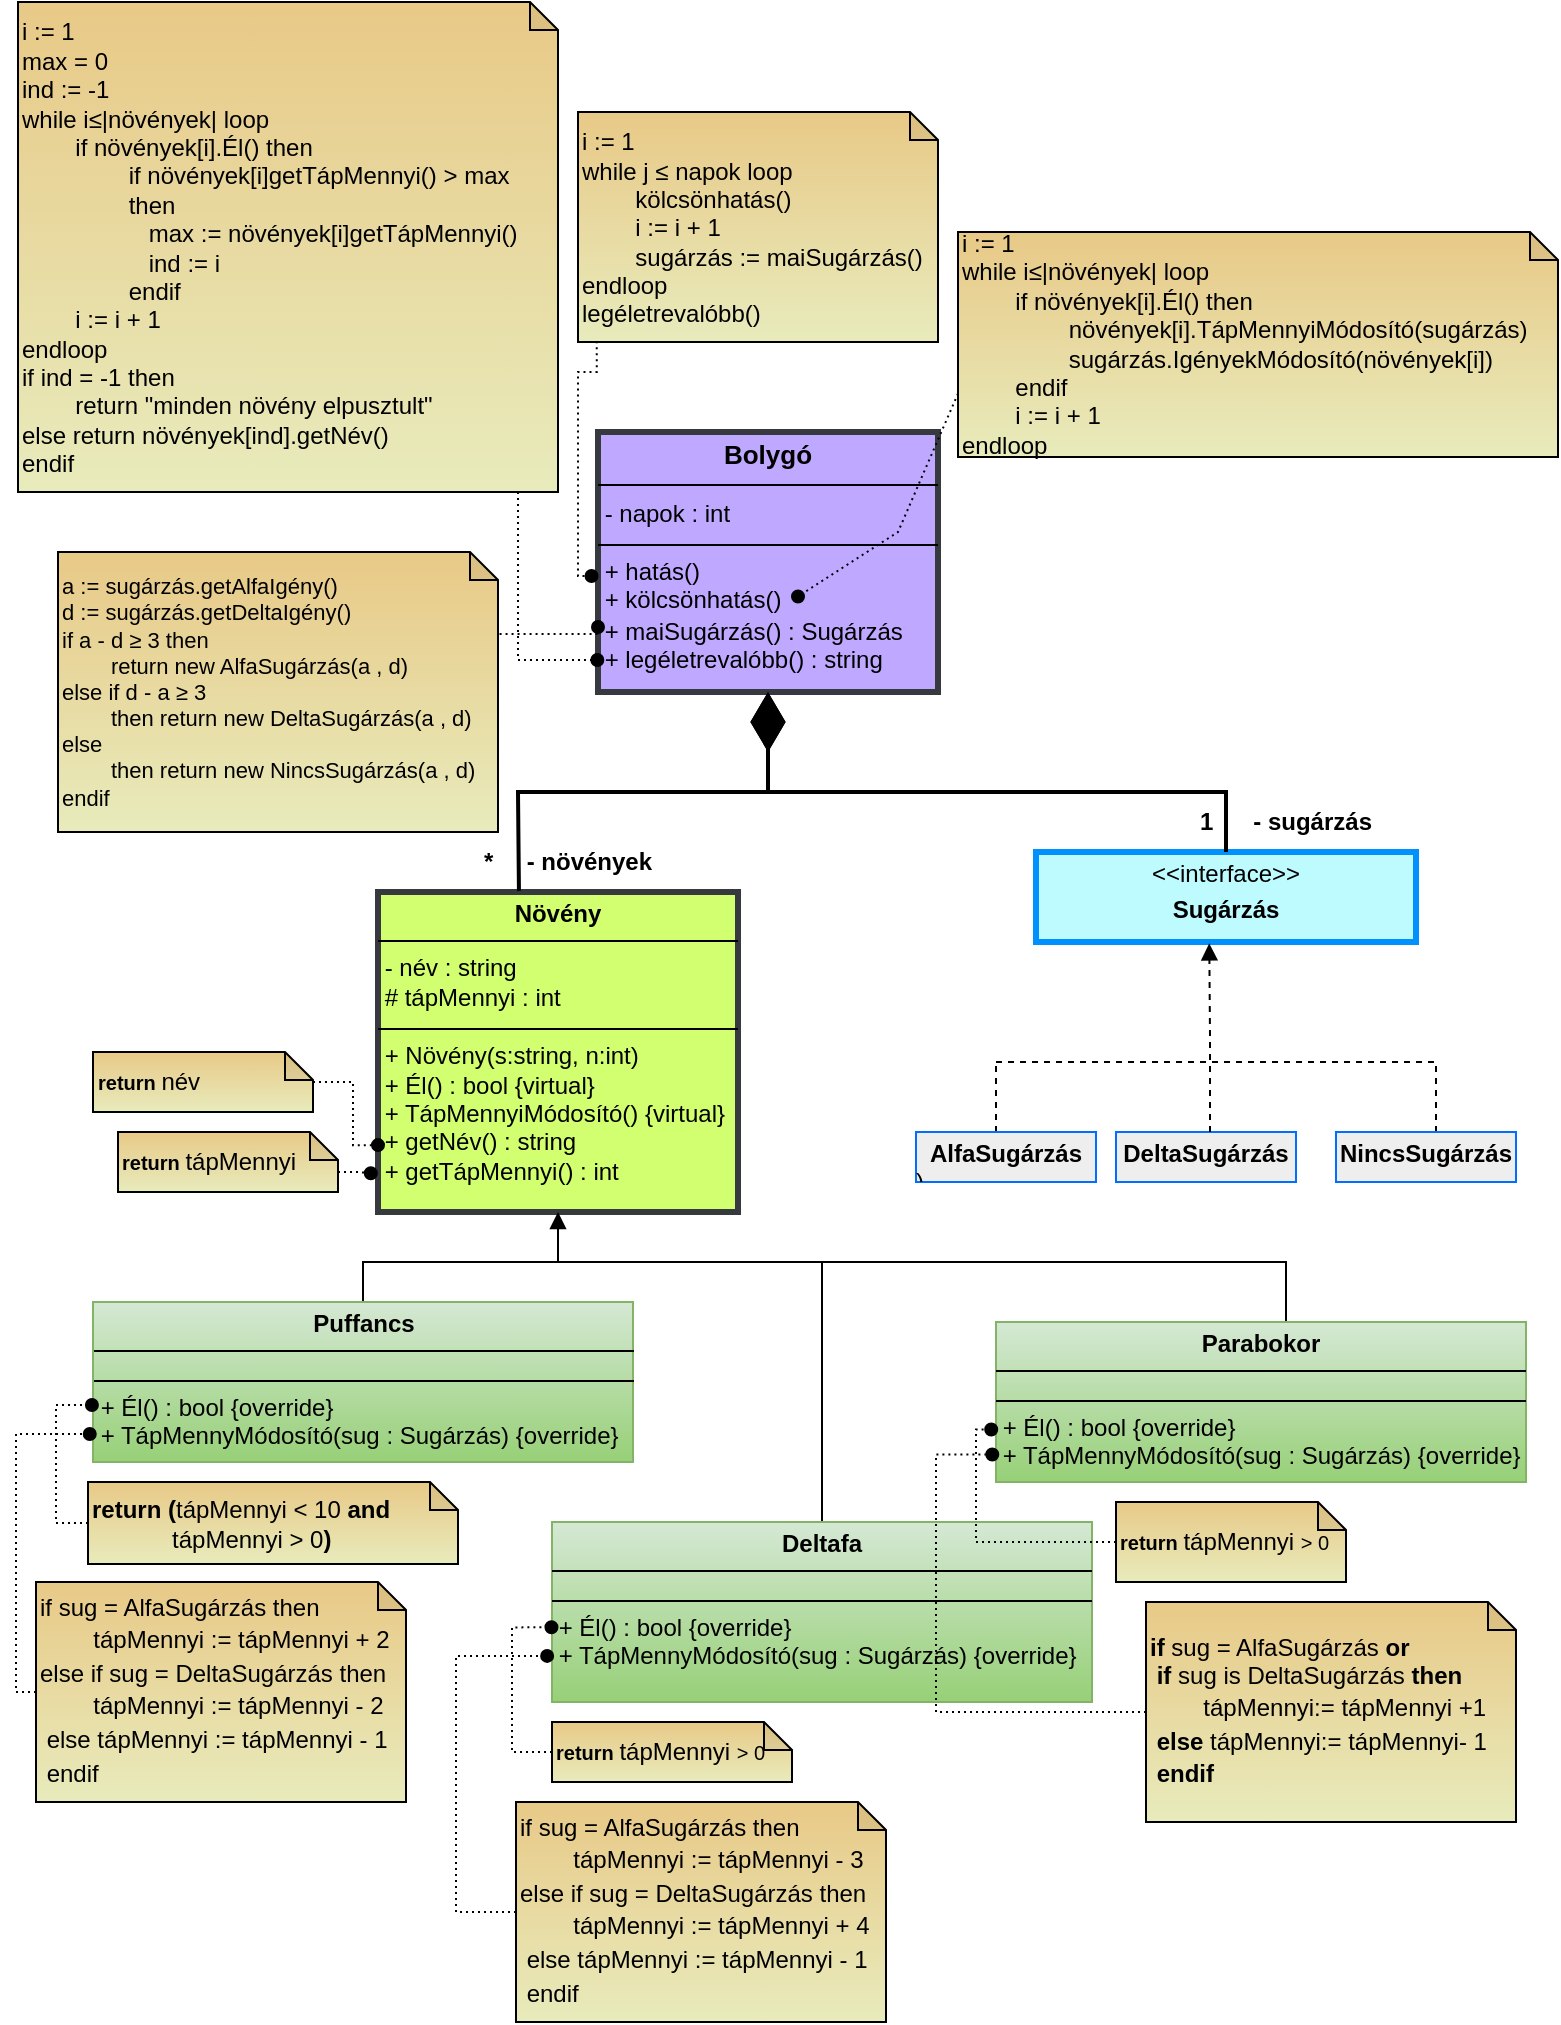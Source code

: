 <mxfile version="24.2.5" type="device">
  <diagram id="C5RBs43oDa-KdzZeNtuy" name="Page-1">
    <mxGraphModel dx="451" dy="273" grid="1" gridSize="10" guides="1" tooltips="1" connect="1" arrows="1" fold="1" page="1" pageScale="1" pageWidth="827" pageHeight="1169" math="0" shadow="0">
      <root>
        <mxCell id="WIyWlLk6GJQsqaUBKTNV-0" />
        <mxCell id="WIyWlLk6GJQsqaUBKTNV-1" parent="WIyWlLk6GJQsqaUBKTNV-0" />
        <mxCell id="IUOXqDqNGWJRMbw2lu2S-0" value="&lt;p style=&quot;margin: 4px 0px 0px; text-align: center; font-size: 13px;&quot;&gt;&lt;b&gt;&lt;font style=&quot;font-size: 13px;&quot;&gt;Bolygó&lt;/font&gt;&lt;/b&gt;&lt;/p&gt;&lt;hr size=&quot;1&quot; style=&quot;border-style: solid; font-size: 13px;&quot;&gt;&amp;nbsp;- napok : int&amp;nbsp;&lt;div&gt;&lt;div style=&quot;height:2px;&quot;&gt;&lt;/div&gt;&lt;hr size=&quot;1&quot; style=&quot;border-style:solid;&quot;&gt;&lt;div style=&quot;height:2px;&quot;&gt;&amp;nbsp;+ hatás()&lt;/div&gt;&lt;/div&gt;&lt;div style=&quot;height:2px;&quot;&gt;&amp;nbsp;&lt;/div&gt;&lt;div style=&quot;height:2px;&quot;&gt;&lt;br&gt;&lt;/div&gt;&lt;div style=&quot;height:2px;&quot;&gt;&lt;br&gt;&lt;/div&gt;&lt;div style=&quot;height:2px;&quot;&gt;&lt;br&gt;&lt;/div&gt;&lt;div style=&quot;height:2px;&quot;&gt;&lt;br&gt;&lt;/div&gt;&lt;div style=&quot;height:2px;&quot;&gt;&lt;br&gt;&lt;/div&gt;&lt;div style=&quot;height:2px;&quot;&gt;&amp;nbsp;+ kölcsönhatás()&lt;/div&gt;&lt;div style=&quot;height:2px;&quot;&gt;&lt;br&gt;&lt;/div&gt;&lt;div style=&quot;height:2px;&quot;&gt;&lt;br&gt;&lt;/div&gt;&lt;div style=&quot;height:2px;&quot;&gt;&lt;br&gt;&lt;/div&gt;&lt;div style=&quot;height:2px;&quot;&gt;&lt;br&gt;&lt;/div&gt;&lt;div style=&quot;height:2px;&quot;&gt;&lt;br&gt;&lt;/div&gt;&lt;div style=&quot;height:2px;&quot;&gt;&lt;br&gt;&lt;/div&gt;&lt;div style=&quot;height:2px;&quot;&gt;&amp;nbsp;&lt;/div&gt;&lt;div style=&quot;height:2px;&quot;&gt;&amp;nbsp;+ maiSugárzás() : Sugárzás&lt;br&gt;&lt;/div&gt;&lt;div style=&quot;height:2px;&quot;&gt;&lt;br&gt;&lt;/div&gt;&lt;div style=&quot;height:2px;&quot;&gt;&lt;br&gt;&lt;/div&gt;&lt;div style=&quot;height:2px;&quot;&gt;&lt;br&gt;&lt;/div&gt;&lt;div style=&quot;height:2px;&quot;&gt;&lt;br&gt;&lt;/div&gt;&lt;div style=&quot;height:2px;&quot;&gt;&lt;br&gt;&lt;/div&gt;&lt;div style=&quot;height:2px;&quot;&gt;&lt;br&gt;&lt;/div&gt;&lt;div style=&quot;height:2px;&quot;&gt;&amp;nbsp;+ legéletrevalóbb() : string&lt;/div&gt;&lt;div style=&quot;height:2px;&quot;&gt;&lt;span style=&quot;background-color: initial;&quot;&gt;&lt;br&gt;&lt;/span&gt;&lt;/div&gt;&lt;div style=&quot;height:2px;&quot;&gt;&lt;span style=&quot;background-color: initial;&quot;&gt;&lt;br&gt;&lt;/span&gt;&lt;/div&gt;&lt;div style=&quot;height:2px;&quot;&gt;&lt;span style=&quot;background-color: initial;&quot;&gt;&lt;br&gt;&lt;/span&gt;&lt;/div&gt;&lt;div style=&quot;height:2px;&quot;&gt;&lt;span style=&quot;background-color: initial;&quot;&gt;&lt;br&gt;&lt;/span&gt;&lt;/div&gt;&lt;div style=&quot;height:2px;&quot;&gt;&lt;span style=&quot;background-color: initial;&quot;&gt;&amp;nbsp;&lt;/span&gt;&lt;/div&gt;&lt;div style=&quot;height:2px;&quot;&gt;&lt;span style=&quot;background-color: initial;&quot;&gt;&amp;nbsp;&lt;/span&gt;&lt;/div&gt;&lt;div style=&quot;height:2px;&quot;&gt;&lt;br&gt;&lt;/div&gt;" style="verticalAlign=top;align=left;overflow=fill;html=1;whiteSpace=wrap;fillColor=#bfa8ff;strokeColor=#36393d;strokeWidth=3;" parent="WIyWlLk6GJQsqaUBKTNV-1" vertex="1">
          <mxGeometry x="301" y="225" width="170" height="130" as="geometry" />
        </mxCell>
        <mxCell id="IUOXqDqNGWJRMbw2lu2S-2" value="&lt;p style=&quot;margin:0px;margin-top:4px;text-align:center;&quot;&gt;&amp;lt;&amp;lt;interface&amp;gt;&amp;gt;&lt;/p&gt;&lt;p style=&quot;margin:0px;margin-top:4px;text-align:center;&quot;&gt;&lt;b&gt;Sugárzás&lt;/b&gt;&lt;/p&gt;&lt;div&gt;&lt;div style=&quot;height:2px;&quot;&gt;&lt;br&gt;&lt;/div&gt;&lt;/div&gt;" style="verticalAlign=top;align=left;overflow=fill;html=1;whiteSpace=wrap;fillColor=#bdfbff;strokeColor=#0091ff;strokeWidth=3;" parent="WIyWlLk6GJQsqaUBKTNV-1" vertex="1">
          <mxGeometry x="520" y="435" width="190" height="45" as="geometry" />
        </mxCell>
        <mxCell id="IUOXqDqNGWJRMbw2lu2S-3" value="&lt;p style=&quot;margin:0px;margin-top:4px;text-align:center;&quot;&gt;&lt;b&gt;Növény&lt;/b&gt;&lt;br&gt;&lt;/p&gt;&lt;hr size=&quot;1&quot; style=&quot;border-style:solid;&quot;&gt;&lt;font style=&quot;font-size: 12px;&quot;&gt;&amp;nbsp;- név : string&lt;/font&gt;&lt;div style=&quot;&quot;&gt;&lt;font style=&quot;font-size: 12px;&quot;&gt;&lt;font style=&quot;font-size: 12px;&quot;&gt;&amp;nbsp;# tápMennyi : int&lt;/font&gt;&lt;br&gt;&lt;/font&gt;&lt;div style=&quot;height: 2px;&quot;&gt;&lt;font style=&quot;font-size: 12px;&quot;&gt;&lt;br&gt;&lt;/font&gt;&lt;/div&gt;&lt;hr size=&quot;1&quot; style=&quot;border-style: solid;&quot;&gt;&lt;font style=&quot;font-size: 12px;&quot;&gt;&amp;nbsp;+ Növény(s:string, n:int)&lt;/font&gt;&lt;/div&gt;&lt;div style=&quot;&quot;&gt;&lt;font style=&quot;font-size: 12px;&quot;&gt;&amp;nbsp;+ Él() : bool {virtual}&lt;/font&gt;&lt;/div&gt;&lt;div style=&quot;&quot;&gt;&lt;font style=&quot;font-size: 12px;&quot;&gt;&amp;nbsp;+ TápMennyiMódosító() {virtual}&lt;/font&gt;&lt;/div&gt;&lt;div style=&quot;&quot;&gt;&amp;nbsp;+ getNév() : string&amp;nbsp;&lt;/div&gt;&lt;div style=&quot;&quot;&gt;&amp;nbsp;+ getTápMennyi() : int&lt;br&gt;&lt;div style=&quot;font-size: 11px; height: 2px;&quot;&gt;&lt;/div&gt;&lt;/div&gt;" style="verticalAlign=top;align=left;overflow=fill;html=1;whiteSpace=wrap;fillColor=#d2ff70;strokeColor=#36393d;strokeWidth=3;perimeterSpacing=0;" parent="WIyWlLk6GJQsqaUBKTNV-1" vertex="1">
          <mxGeometry x="191" y="455" width="180" height="160" as="geometry" />
        </mxCell>
        <mxCell id="IUOXqDqNGWJRMbw2lu2S-4" value="" style="endArrow=diamondThin;endFill=1;endSize=24;html=1;rounded=0;entryX=0.5;entryY=1;entryDx=0;entryDy=0;exitX=0.277;exitY=0.981;exitDx=0;exitDy=0;exitPerimeter=0;strokeWidth=2;" parent="WIyWlLk6GJQsqaUBKTNV-1" source="IUOXqDqNGWJRMbw2lu2S-10" target="IUOXqDqNGWJRMbw2lu2S-0" edge="1">
          <mxGeometry width="160" relative="1" as="geometry">
            <mxPoint x="261" y="455" as="sourcePoint" />
            <mxPoint x="311" y="515" as="targetPoint" />
            <Array as="points">
              <mxPoint x="261" y="405" />
              <mxPoint x="321" y="405" />
              <mxPoint x="386" y="405" />
            </Array>
          </mxGeometry>
        </mxCell>
        <mxCell id="IUOXqDqNGWJRMbw2lu2S-8" value="" style="endArrow=diamondThin;endFill=1;endSize=24;html=1;rounded=0;entryX=0.5;entryY=1;entryDx=0;entryDy=0;exitX=0.5;exitY=0;exitDx=0;exitDy=0;strokeWidth=2;" parent="WIyWlLk6GJQsqaUBKTNV-1" source="IUOXqDqNGWJRMbw2lu2S-2" target="IUOXqDqNGWJRMbw2lu2S-0" edge="1">
          <mxGeometry width="160" relative="1" as="geometry">
            <mxPoint x="381" y="485" as="sourcePoint" />
            <mxPoint x="311" y="515" as="targetPoint" />
            <Array as="points">
              <mxPoint x="615" y="405" />
              <mxPoint x="491" y="405" />
              <mxPoint x="386" y="405" />
            </Array>
          </mxGeometry>
        </mxCell>
        <mxCell id="IUOXqDqNGWJRMbw2lu2S-9" value="&lt;b&gt;1&amp;nbsp; &amp;nbsp; &amp;nbsp; - sugárzás&lt;/b&gt;" style="text;html=1;align=center;verticalAlign=middle;whiteSpace=wrap;rounded=0;" parent="WIyWlLk6GJQsqaUBKTNV-1" vertex="1">
          <mxGeometry x="590" y="405" width="110" height="30" as="geometry" />
        </mxCell>
        <mxCell id="IUOXqDqNGWJRMbw2lu2S-10" value="&lt;b&gt;*&amp;nbsp; &amp;nbsp; &amp;nbsp;- növények&lt;/b&gt;" style="text;html=1;align=center;verticalAlign=middle;whiteSpace=wrap;rounded=0;" parent="WIyWlLk6GJQsqaUBKTNV-1" vertex="1">
          <mxGeometry x="231" y="425" width="110" height="30" as="geometry" />
        </mxCell>
        <mxCell id="C2zBSRiGSzw0xKoJz0ad-9" style="edgeStyle=orthogonalEdgeStyle;rounded=0;orthogonalLoop=1;jettySize=auto;html=1;entryX=0.5;entryY=1;entryDx=0;entryDy=0;endArrow=block;endFill=1;" edge="1" parent="WIyWlLk6GJQsqaUBKTNV-1" source="IUOXqDqNGWJRMbw2lu2S-16" target="IUOXqDqNGWJRMbw2lu2S-3">
          <mxGeometry relative="1" as="geometry">
            <Array as="points">
              <mxPoint x="183" y="640" />
              <mxPoint x="281" y="640" />
            </Array>
          </mxGeometry>
        </mxCell>
        <mxCell id="IUOXqDqNGWJRMbw2lu2S-16" value="&lt;p style=&quot;text-align: center; margin: 4px 0px 0px;&quot;&gt;&lt;span style=&quot;background-color: initial; text-align: left;&quot;&gt;&lt;b&gt;Puffancs&lt;/b&gt;&lt;/span&gt;&lt;br&gt;&lt;/p&gt;&lt;hr size=&quot;1&quot; style=&quot;border-style:solid;&quot;&gt;&lt;div style=&quot;height:2px;&quot;&gt;&lt;/div&gt;&lt;hr size=&quot;1&quot; style=&quot;border-style:solid;&quot;&gt;&lt;div style=&quot;height: 2px;&quot;&gt;&lt;div style=&quot;height: 2px;&quot;&gt;&amp;nbsp;+ Él() : bool {override}&lt;/div&gt;&lt;div style=&quot;height: 2px;&quot;&gt;&amp;nbsp;&lt;/div&gt;&lt;div style=&quot;height: 2px;&quot;&gt;&amp;nbsp;&lt;/div&gt;&lt;div style=&quot;height: 2px;&quot;&gt;&lt;br&gt;&lt;/div&gt;&lt;div style=&quot;height: 2px;&quot;&gt;&lt;br&gt;&lt;/div&gt;&lt;div style=&quot;height: 2px;&quot;&gt;&amp;nbsp;&lt;/div&gt;&lt;div style=&quot;height: 2px;&quot;&gt;&lt;br&gt;&lt;/div&gt;&lt;div style=&quot;height: 2px;&quot;&gt;&lt;div style=&quot;height: 2px;&quot;&gt;&amp;nbsp;+ TápMennyMódosító(sug : Sugárzás) {override}&lt;/div&gt;&lt;div&gt;&lt;br&gt;&lt;/div&gt;&lt;/div&gt;&lt;div style=&quot;height: 2px;&quot;&gt;&lt;br&gt;&lt;/div&gt;&lt;div style=&quot;height: 2px;&quot;&gt;&lt;br&gt;&lt;/div&gt;&lt;div style=&quot;height: 2px;&quot;&gt;&lt;br&gt;&lt;/div&gt;&lt;div style=&quot;height: 2px;&quot;&gt;&lt;br&gt;&lt;/div&gt;&lt;div style=&quot;height: 2px;&quot;&gt;&lt;br&gt;&lt;/div&gt;&lt;div style=&quot;height: 2px;&quot;&gt;&lt;br&gt;&lt;/div&gt;&lt;/div&gt;" style="verticalAlign=top;align=left;overflow=fill;html=1;whiteSpace=wrap;fillColor=#d5e8d4;strokeColor=#82b366;gradientColor=#97d077;" parent="WIyWlLk6GJQsqaUBKTNV-1" vertex="1">
          <mxGeometry x="48.5" y="660" width="270" height="80" as="geometry" />
        </mxCell>
        <mxCell id="IUOXqDqNGWJRMbw2lu2S-19" style="edgeStyle=orthogonalEdgeStyle;rounded=0;orthogonalLoop=1;jettySize=auto;html=1;exitX=0.5;exitY=1;exitDx=0;exitDy=0;" parent="WIyWlLk6GJQsqaUBKTNV-1" source="IUOXqDqNGWJRMbw2lu2S-16" target="IUOXqDqNGWJRMbw2lu2S-16" edge="1">
          <mxGeometry relative="1" as="geometry" />
        </mxCell>
        <mxCell id="IUOXqDqNGWJRMbw2lu2S-40" value="i := 1&amp;nbsp;&lt;div&gt;while j ≤ napok loop&amp;nbsp;&lt;/div&gt;&lt;div&gt;&lt;span style=&quot;white-space: pre;&quot;&gt;&#x9;&lt;/span&gt;kölcsönhatás()&lt;br&gt;&lt;/div&gt;&lt;div&gt;&lt;span style=&quot;white-space: pre;&quot;&gt;&#x9;&lt;/span&gt;i := i + 1&lt;br&gt;&lt;/div&gt;&lt;div&gt;&lt;span style=&quot;white-space: pre;&quot;&gt;&#x9;&lt;/span&gt;sugárzás := maiSugárzás()&lt;br&gt;&lt;/div&gt;&lt;div&gt;endloop&lt;/div&gt;&lt;div&gt;legéletrevalóbb()&lt;/div&gt;" style="shape=note;whiteSpace=wrap;html=1;backgroundOutline=1;darkOpacity=0.05;fillColor=#e8c987;strokeColor=#000000;size=14;align=left;fillStyle=auto;gradientColor=#e8ebbc;" parent="WIyWlLk6GJQsqaUBKTNV-1" vertex="1">
          <mxGeometry x="291" y="65" width="180" height="115" as="geometry" />
        </mxCell>
        <mxCell id="IUOXqDqNGWJRMbw2lu2S-41" style="rounded=0;orthogonalLoop=1;jettySize=auto;html=1;entryX=-0.019;entryY=0.554;entryDx=0;entryDy=0;entryPerimeter=0;edgeStyle=orthogonalEdgeStyle;endArrow=oval;endFill=1;exitX=0.052;exitY=0.997;exitDx=0;exitDy=0;exitPerimeter=0;dashed=1;dashPattern=1 2;" parent="WIyWlLk6GJQsqaUBKTNV-1" source="IUOXqDqNGWJRMbw2lu2S-40" target="IUOXqDqNGWJRMbw2lu2S-0" edge="1">
          <mxGeometry relative="1" as="geometry">
            <Array as="points">
              <mxPoint x="300" y="195" />
              <mxPoint x="291" y="195" />
              <mxPoint x="291" y="297" />
            </Array>
            <mxPoint x="301" y="195" as="sourcePoint" />
          </mxGeometry>
        </mxCell>
        <mxCell id="IUOXqDqNGWJRMbw2lu2S-43" value="&lt;div&gt;i := 1&amp;nbsp;&lt;span style=&quot;background-color: initial;&quot;&gt;&amp;nbsp;&lt;/span&gt;&lt;/div&gt;&lt;div&gt;&lt;div&gt;while i≤|növények| loop&lt;/div&gt;&lt;div&gt;&lt;span style=&quot;white-space: pre;&quot;&gt;&#x9;&lt;/span&gt;if növények[i].Él() then&lt;/div&gt;&lt;div&gt;&lt;span style=&quot;white-space: pre;&quot;&gt;&#x9;&lt;span style=&quot;white-space: pre;&quot;&gt;&#x9;&lt;/span&gt;&lt;/span&gt;növények[i].TápMennyiMódosító(sugárzás)&lt;/div&gt;&lt;div&gt;&lt;span style=&quot;background-color: initial;&quot;&gt;&lt;span style=&quot;white-space: pre;&quot;&gt;&#x9;&lt;/span&gt;&lt;span style=&quot;white-space: pre;&quot;&gt;&#x9;&lt;/span&gt;sugárzás.IgényekMódosító(növények[i])&lt;/span&gt;&lt;/div&gt;&lt;div&gt;&lt;span style=&quot;white-space: pre;&quot;&gt;&#x9;&lt;/span&gt;endif&lt;/div&gt;&lt;div&gt;&lt;span style=&quot;white-space: pre;&quot;&gt;&#x9;&lt;/span&gt;i := i + 1&lt;/div&gt;&lt;div&gt;endloop&lt;/div&gt;&lt;/div&gt;" style="shape=note;whiteSpace=wrap;html=1;backgroundOutline=1;darkOpacity=0.05;fillColor=#e8c987;strokeColor=#000000;size=14;align=left;fillStyle=auto;gradientColor=#e8ebbc;" parent="WIyWlLk6GJQsqaUBKTNV-1" vertex="1">
          <mxGeometry x="481" y="125" width="300" height="112.5" as="geometry" />
        </mxCell>
        <mxCell id="IUOXqDqNGWJRMbw2lu2S-45" value="" style="endArrow=oval;html=1;rounded=0;endFill=1;exitX=0;exitY=0.718;exitDx=0;exitDy=0;exitPerimeter=0;dashed=1;dashPattern=1 2;" parent="WIyWlLk6GJQsqaUBKTNV-1" source="IUOXqDqNGWJRMbw2lu2S-43" edge="1">
          <mxGeometry width="50" height="50" relative="1" as="geometry">
            <mxPoint x="411.3" y="200.005" as="sourcePoint" />
            <mxPoint x="401" y="307.23" as="targetPoint" />
            <Array as="points">
              <mxPoint x="451" y="275" />
              <mxPoint x="401" y="307.23" />
            </Array>
          </mxGeometry>
        </mxCell>
        <mxCell id="IUOXqDqNGWJRMbw2lu2S-52" value="&lt;div style=&quot;font-size: 11px;&quot;&gt;&lt;font style=&quot;font-size: 11px;&quot;&gt;a :=&amp;nbsp;&lt;span style=&quot;background-color: initial;&quot;&gt;sugárzás.getAlfaIgény()&lt;/span&gt;&lt;/font&gt;&lt;/div&gt;&lt;div style=&quot;font-size: 11px;&quot;&gt;&lt;font style=&quot;font-size: 11px;&quot;&gt;d := sugárzás.getDeltaIgény()&lt;/font&gt;&lt;/div&gt;&lt;div style=&quot;font-size: 11px;&quot;&gt;&lt;font style=&quot;font-size: 11px;&quot;&gt;if a&lt;span style=&quot;background-color: initial;&quot;&gt;&amp;nbsp;- d&lt;/span&gt;&lt;span style=&quot;background-color: initial;&quot;&gt;&amp;nbsp;≥ 3&amp;nbsp;&lt;/span&gt;&lt;span style=&quot;background-color: initial;&quot;&gt;then&amp;nbsp;&lt;/span&gt;&lt;/font&gt;&lt;/div&gt;&lt;div style=&quot;font-size: 11px;&quot;&gt;&lt;font style=&quot;font-size: 11px;&quot;&gt;&lt;span style=&quot;background-color: initial;&quot;&gt;&lt;span style=&quot;white-space: pre;&quot;&gt;&#x9;&lt;/span&gt;return new AlfaSugárzás(&lt;/span&gt;&lt;span style=&quot;background-color: initial;&quot;&gt;a , d&lt;/span&gt;&lt;span style=&quot;background-color: initial;&quot;&gt;)&lt;/span&gt;&lt;/font&gt;&lt;/div&gt;&lt;div style=&quot;font-size: 11px;&quot;&gt;&lt;font style=&quot;font-size: 11px;&quot;&gt;else if d&amp;nbsp;&lt;span style=&quot;background-color: initial;&quot;&gt;- a&amp;nbsp;&lt;/span&gt;&lt;span style=&quot;background-color: initial;&quot;&gt;≥ 3&amp;nbsp;&lt;/span&gt;&lt;/font&gt;&lt;/div&gt;&lt;div style=&quot;font-size: 11px;&quot;&gt;&lt;font style=&quot;font-size: 11px;&quot;&gt;&lt;span style=&quot;white-space: pre;&quot;&gt;&#x9;&lt;/span&gt;then&amp;nbsp;&lt;span style=&quot;background-color: initial;&quot;&gt;return new DeltaSugárzás(&lt;/span&gt;&lt;span style=&quot;background-color: initial;&quot;&gt;a , d&lt;/span&gt;&lt;span style=&quot;background-color: initial;&quot;&gt;)&lt;/span&gt;&lt;/font&gt;&lt;/div&gt;&lt;div style=&quot;font-size: 11px;&quot;&gt;&lt;font style=&quot;font-size: 11px;&quot;&gt;else&lt;/font&gt;&lt;/div&gt;&lt;div style=&quot;font-size: 11px;&quot;&gt;&lt;font style=&quot;font-size: 11px;&quot;&gt;&lt;span style=&quot;white-space: pre;&quot;&gt;&#x9;&lt;/span&gt;then&amp;nbsp;&lt;span style=&quot;background-color: initial;&quot;&gt;return new NincsSugárzás(&lt;/span&gt;&lt;span style=&quot;background-color: initial;&quot;&gt;a , d&lt;/span&gt;&lt;span style=&quot;background-color: initial;&quot;&gt;)&lt;/span&gt;&lt;/font&gt;&lt;/div&gt;&lt;div style=&quot;font-size: 11px;&quot;&gt;&lt;font style=&quot;font-size: 11px;&quot;&gt;endif&lt;/font&gt;&lt;/div&gt;" style="shape=note;whiteSpace=wrap;html=1;backgroundOutline=1;darkOpacity=0.05;fillColor=#e8c987;strokeColor=#000000;size=14;align=left;fillStyle=auto;gradientColor=#e8ebbc;" parent="WIyWlLk6GJQsqaUBKTNV-1" vertex="1">
          <mxGeometry x="31" y="285" width="220" height="140" as="geometry" />
        </mxCell>
        <mxCell id="IUOXqDqNGWJRMbw2lu2S-53" style="rounded=0;orthogonalLoop=1;jettySize=auto;html=1;entryX=0;entryY=0.75;entryDx=0;entryDy=0;edgeStyle=orthogonalEdgeStyle;endArrow=oval;endFill=1;dashed=1;dashPattern=1 2;" parent="WIyWlLk6GJQsqaUBKTNV-1" target="IUOXqDqNGWJRMbw2lu2S-0" edge="1">
          <mxGeometry relative="1" as="geometry">
            <mxPoint x="291.68" y="326.22" as="targetPoint" />
            <Array as="points">
              <mxPoint x="251" y="326" />
              <mxPoint x="301" y="326" />
            </Array>
            <mxPoint x="251.0" y="323.78" as="sourcePoint" />
          </mxGeometry>
        </mxCell>
        <mxCell id="IUOXqDqNGWJRMbw2lu2S-58" value="&lt;p style=&quot;text-align: center; margin: 4px 0px 0px;&quot;&gt;&lt;span style=&quot;background-color: initial; text-align: left;&quot;&gt;&lt;b&gt;DeltaSugárzás&lt;/b&gt;&lt;/span&gt;&lt;br&gt;&lt;/p&gt;" style="verticalAlign=top;align=left;overflow=fill;html=1;whiteSpace=wrap;fillColor=#eeeeee;strokeColor=#006eff;" parent="WIyWlLk6GJQsqaUBKTNV-1" vertex="1">
          <mxGeometry x="560" y="575" width="90" height="25" as="geometry" />
        </mxCell>
        <mxCell id="C2zBSRiGSzw0xKoJz0ad-6" style="edgeStyle=orthogonalEdgeStyle;rounded=0;orthogonalLoop=1;jettySize=auto;html=1;dashed=1;endArrow=none;endFill=0;" edge="1" parent="WIyWlLk6GJQsqaUBKTNV-1" source="IUOXqDqNGWJRMbw2lu2S-59">
          <mxGeometry relative="1" as="geometry">
            <mxPoint x="500" y="540" as="targetPoint" />
            <Array as="points">
              <mxPoint x="720" y="540" />
            </Array>
          </mxGeometry>
        </mxCell>
        <mxCell id="IUOXqDqNGWJRMbw2lu2S-59" value="&lt;p style=&quot;text-align: center; margin: 4px 0px 0px;&quot;&gt;&lt;span style=&quot;background-color: initial; text-align: left;&quot;&gt;&lt;b&gt;NincsSugárzás&lt;/b&gt;&lt;/span&gt;&lt;br&gt;&lt;/p&gt;" style="verticalAlign=top;align=left;overflow=fill;html=1;whiteSpace=wrap;fillColor=#eeeeee;strokeColor=#006eff;" parent="WIyWlLk6GJQsqaUBKTNV-1" vertex="1">
          <mxGeometry x="670" y="575" width="90" height="25" as="geometry" />
        </mxCell>
        <mxCell id="IUOXqDqNGWJRMbw2lu2S-82" value="&lt;font style=&quot;font-size: 10px;&quot;&gt;&lt;b&gt;return&lt;/b&gt;&lt;b&gt;&amp;nbsp;&lt;/b&gt;&lt;span style=&quot;font-size: 12px;&quot;&gt;tápMennyi&amp;nbsp;&lt;/span&gt;&amp;gt; 0&lt;/font&gt;" style="shape=note;whiteSpace=wrap;html=1;backgroundOutline=1;darkOpacity=0.05;fillColor=#e8c987;strokeColor=#000000;size=14;align=left;fillStyle=auto;gradientColor=#e8ebbc;" parent="WIyWlLk6GJQsqaUBKTNV-1" vertex="1">
          <mxGeometry x="560" y="760" width="115" height="40" as="geometry" />
        </mxCell>
        <mxCell id="llq4M6hsSdFKrIHtVXSO-1" value="&lt;b&gt;if&lt;/b&gt; sug = AlfaSugárzás &lt;b&gt;or&lt;/b&gt;&lt;div&gt;&lt;span style=&quot;background-color: initial;&quot;&gt;&amp;nbsp;&lt;b&gt;if&lt;/b&gt; sug is DeltaSugárzás &lt;b&gt;then&amp;nbsp;&lt;/b&gt;&lt;/span&gt;&lt;div style=&quot;line-height: 140%;&quot;&gt;&lt;span style=&quot;white-space: pre;&quot;&gt;&#x9;&lt;/span&gt;tápMennyi:= tápMennyi&amp;nbsp;+1&lt;/div&gt;&lt;div style=&quot;line-height: 140%;&quot;&gt;&amp;nbsp;&lt;b&gt;else&amp;nbsp;&lt;/b&gt;tápMennyi:= tápMennyi- 1&amp;nbsp;&lt;/div&gt;&lt;div style=&quot;line-height: 140%;&quot;&gt;&amp;nbsp;&lt;b&gt;endif&lt;span style=&quot;background-color: initial; white-space: pre;&quot;&gt;&#x9;&lt;/span&gt;&lt;/b&gt;&lt;/div&gt;&lt;/div&gt;" style="shape=note;whiteSpace=wrap;html=1;backgroundOutline=1;darkOpacity=0.05;fillColor=#e8c987;strokeColor=#000000;size=14;align=left;fillStyle=auto;gradientColor=#e8ebbc;" parent="WIyWlLk6GJQsqaUBKTNV-1" vertex="1">
          <mxGeometry x="575" y="810" width="185" height="110" as="geometry" />
        </mxCell>
        <mxCell id="llq4M6hsSdFKrIHtVXSO-6" value="if sug = AlfaSugárzás then&lt;div style=&quot;line-height: 140%;&quot;&gt;&lt;span style=&quot;white-space: pre;&quot;&gt;&#x9;&lt;/span&gt;tápMennyi := tápMennyi - 3&lt;/div&gt;&lt;div style=&quot;line-height: 140%;&quot;&gt;else if sug = DeltaSugárzás then&amp;nbsp;&lt;/div&gt;&lt;div style=&quot;line-height: 140%;&quot;&gt;&lt;span style=&quot;white-space: pre;&quot;&gt;&#x9;&lt;/span&gt;tápMennyi := tápMennyi + 4&lt;/div&gt;&lt;div style=&quot;line-height: 140%;&quot;&gt;&amp;nbsp;else tápMennyi := tápMennyi - 1&amp;nbsp;&lt;/div&gt;&lt;div style=&quot;line-height: 140%;&quot;&gt;&amp;nbsp;endif&lt;span style=&quot;background-color: initial; white-space: pre;&quot;&gt;&#x9;&lt;/span&gt;&lt;/div&gt;" style="shape=note;whiteSpace=wrap;html=1;backgroundOutline=1;darkOpacity=0.05;fillColor=#e8c987;strokeColor=#000000;size=14;align=left;fillStyle=auto;gradientColor=#e8ebbc;" parent="WIyWlLk6GJQsqaUBKTNV-1" vertex="1">
          <mxGeometry x="260" y="910" width="185" height="110" as="geometry" />
        </mxCell>
        <mxCell id="C2zBSRiGSzw0xKoJz0ad-10" style="edgeStyle=orthogonalEdgeStyle;rounded=0;orthogonalLoop=1;jettySize=auto;html=1;endArrow=none;endFill=0;" edge="1" parent="WIyWlLk6GJQsqaUBKTNV-1" source="IUOXqDqNGWJRMbw2lu2S-17">
          <mxGeometry relative="1" as="geometry">
            <mxPoint x="280" y="640" as="targetPoint" />
            <Array as="points">
              <mxPoint x="413" y="640" />
            </Array>
          </mxGeometry>
        </mxCell>
        <mxCell id="IUOXqDqNGWJRMbw2lu2S-17" value="&lt;p style=&quot;margin:0px;margin-top:4px;text-align:center;&quot;&gt;&lt;b&gt;Deltafa&lt;/b&gt;&lt;br&gt;&lt;/p&gt;&lt;hr size=&quot;1&quot; style=&quot;border-style:solid;&quot;&gt;&lt;div style=&quot;height:2px;&quot;&gt;&lt;/div&gt;&lt;hr size=&quot;1&quot; style=&quot;border-style:solid;&quot;&gt;&lt;div style=&quot;height: 2px;&quot;&gt;&lt;div style=&quot;height: 2px;&quot;&gt;&amp;nbsp;+ Él() : bool {override}&lt;/div&gt;&lt;div style=&quot;height: 2px;&quot;&gt;&amp;nbsp;&lt;/div&gt;&lt;div style=&quot;height: 2px;&quot;&gt;&amp;nbsp;&lt;/div&gt;&lt;div style=&quot;height: 2px;&quot;&gt;&lt;br&gt;&lt;/div&gt;&lt;div style=&quot;height: 2px;&quot;&gt;&lt;br&gt;&lt;/div&gt;&lt;div style=&quot;height: 2px;&quot;&gt;&amp;nbsp;&lt;/div&gt;&lt;div style=&quot;height: 2px;&quot;&gt;&lt;br&gt;&lt;/div&gt;&lt;div style=&quot;height: 2px;&quot;&gt;&lt;div style=&quot;height: 2px;&quot;&gt;&amp;nbsp;+ TápMennyMódosító(sug : Sugárzás) {override}&lt;/div&gt;&lt;div&gt;&lt;br&gt;&lt;/div&gt;&lt;/div&gt;&lt;div style=&quot;height: 2px;&quot;&gt;&lt;br&gt;&lt;/div&gt;&lt;div style=&quot;height: 2px;&quot;&gt;&lt;br&gt;&lt;/div&gt;&lt;div style=&quot;height: 2px;&quot;&gt;&lt;br&gt;&lt;/div&gt;&lt;div style=&quot;height: 2px;&quot;&gt;&amp;nbsp;&lt;/div&gt;&lt;div style=&quot;height: 2px;&quot;&gt;&lt;span style=&quot;background-color: initial;&quot;&gt;&amp;nbsp;&lt;/span&gt;&lt;/div&gt;&lt;div style=&quot;height: 2px;&quot;&gt;&lt;br&gt;&lt;/div&gt;&lt;/div&gt;" style="verticalAlign=top;align=left;overflow=fill;html=1;whiteSpace=wrap;fillColor=#d5e8d4;strokeColor=#82b366;gradientColor=#97d077;" parent="WIyWlLk6GJQsqaUBKTNV-1" vertex="1">
          <mxGeometry x="278" y="770" width="270" height="90" as="geometry" />
        </mxCell>
        <mxCell id="llq4M6hsSdFKrIHtVXSO-14" value="&lt;font style=&quot;font-size: 10px;&quot;&gt;&lt;b&gt;return&lt;/b&gt;&lt;b&gt;&amp;nbsp;&lt;/b&gt;&lt;span style=&quot;font-size: 12px;&quot;&gt;tápMennyi&amp;nbsp;&lt;/span&gt;&amp;gt; 0&lt;/font&gt;" style="shape=note;whiteSpace=wrap;html=1;backgroundOutline=1;darkOpacity=0.05;fillColor=#e8c987;strokeColor=#000000;size=14;align=left;fillStyle=auto;gradientColor=#e8ebbc;" parent="WIyWlLk6GJQsqaUBKTNV-1" vertex="1">
          <mxGeometry x="278" y="870" width="120" height="30" as="geometry" />
        </mxCell>
        <mxCell id="llq4M6hsSdFKrIHtVXSO-22" style="edgeStyle=orthogonalEdgeStyle;rounded=0;orthogonalLoop=1;jettySize=auto;html=1;entryX=-0.002;entryY=0.877;entryDx=0;entryDy=0;entryPerimeter=0;endArrow=oval;endFill=1;dashed=1;dashPattern=1 2;" parent="WIyWlLk6GJQsqaUBKTNV-1" source="llq4M6hsSdFKrIHtVXSO-21" target="IUOXqDqNGWJRMbw2lu2S-0" edge="1">
          <mxGeometry relative="1" as="geometry">
            <mxPoint x="281" y="345" as="targetPoint" />
            <Array as="points">
              <mxPoint x="261" y="215" />
              <mxPoint x="261" y="339" />
            </Array>
          </mxGeometry>
        </mxCell>
        <mxCell id="llq4M6hsSdFKrIHtVXSO-21" value="&lt;div&gt;i := 1&amp;nbsp;&lt;span style=&quot;background-color: initial;&quot;&gt;&amp;nbsp;&lt;/span&gt;&lt;/div&gt;&lt;div&gt;&lt;span style=&quot;background-color: initial;&quot;&gt;max = 0&lt;/span&gt;&lt;/div&gt;&lt;div&gt;ind := -1&lt;/div&gt;&lt;div&gt;&lt;div&gt;while i≤|növények| loop&lt;/div&gt;&lt;div&gt;&lt;span style=&quot;white-space: pre;&quot;&gt;&#x9;&lt;/span&gt;if növények[i].Él() then&lt;/div&gt;&lt;div&gt;&lt;span style=&quot;white-space: pre;&quot;&gt;&#x9;&lt;span style=&quot;white-space: pre;&quot;&gt;&#x9;&lt;/span&gt;i&lt;/span&gt;f növények[i]getTápMennyi() &amp;gt; max &lt;span style=&quot;white-space: pre;&quot;&gt;&#x9;&lt;/span&gt;&lt;span style=&quot;white-space: pre;&quot;&gt;&#x9;&lt;/span&gt;then&lt;/div&gt;&lt;div&gt;&lt;span style=&quot;white-space: pre;&quot;&gt;&#x9;&lt;/span&gt;&lt;span style=&quot;white-space: pre;&quot;&gt;&#x9;&amp;nbsp;&lt;/span&gt;&amp;nbsp; max := növények[i]&lt;span style=&quot;background-color: initial;&quot;&gt;getTápMennyi()&amp;nbsp;&lt;/span&gt;&lt;br&gt;&lt;/div&gt;&lt;div&gt;&lt;span style=&quot;white-space: pre;&quot;&gt;&#x9;&lt;/span&gt;&lt;span style=&quot;white-space: pre;&quot;&gt;&#x9;&lt;/span&gt;&amp;nbsp; &amp;nbsp;ind := i&lt;br&gt;&lt;/div&gt;&lt;div&gt;&lt;span style=&quot;white-space: pre;&quot;&gt;&#x9;&lt;span style=&quot;white-space: pre;&quot;&gt;&#x9;&lt;/span&gt;&lt;/span&gt;endif&lt;/div&gt;&lt;div&gt;&lt;span style=&quot;white-space: pre;&quot;&gt;&#x9;&lt;/span&gt;i := i + 1&lt;/div&gt;&lt;div&gt;endloop&lt;/div&gt;&lt;/div&gt;&lt;div&gt;if ind = -1 then&lt;/div&gt;&lt;div&gt;&amp;nbsp;&lt;span style=&quot;white-space: pre;&quot;&gt;&#x9;&lt;/span&gt;return &quot;minden növény elpusztult&quot;&lt;/div&gt;&lt;div&gt;else return növények[ind].getNév()&lt;/div&gt;&lt;div&gt;endif&lt;/div&gt;" style="shape=note;whiteSpace=wrap;html=1;backgroundOutline=1;darkOpacity=0.05;fillColor=#e8c987;strokeColor=#000000;size=14;align=left;fillStyle=auto;gradientColor=#e8ebbc;" parent="WIyWlLk6GJQsqaUBKTNV-1" vertex="1">
          <mxGeometry x="11" y="10" width="270" height="245" as="geometry" />
        </mxCell>
        <mxCell id="lytWnD0UrwX1Dr-QNOHe-1" value="&lt;font style=&quot;font-size: 12px;&quot;&gt;&lt;b&gt;return (&lt;/b&gt;&lt;span style=&quot;font-size: 12px;&quot;&gt;tápMennyi&amp;nbsp;&lt;/span&gt;&amp;lt; 10 &lt;b&gt;and&amp;nbsp; &amp;nbsp;&lt;span style=&quot;white-space: pre;&quot;&gt;&#x9;&lt;/span&gt;&amp;nbsp; &amp;nbsp;&amp;nbsp;&lt;/b&gt;&lt;span style=&quot;font-size: 12px;&quot;&gt;tápMennyi&amp;nbsp;&lt;/span&gt;&amp;gt; 0&lt;b&gt;)&lt;/b&gt;&lt;/font&gt;" style="shape=note;whiteSpace=wrap;html=1;backgroundOutline=1;darkOpacity=0.05;fillColor=#e8c987;strokeColor=#000000;size=14;align=left;fillStyle=auto;gradientColor=#e8ebbc;" parent="WIyWlLk6GJQsqaUBKTNV-1" vertex="1">
          <mxGeometry x="46" y="750" width="185" height="41" as="geometry" />
        </mxCell>
        <mxCell id="lytWnD0UrwX1Dr-QNOHe-2" value="&lt;font style=&quot;font-size: 10px;&quot;&gt;&lt;b&gt;return&lt;/b&gt;&lt;b&gt;&amp;nbsp;&lt;/b&gt;&lt;span style=&quot;font-size: 12px;&quot;&gt;tápMennyi&amp;nbsp;&lt;/span&gt;&lt;/font&gt;" style="shape=note;whiteSpace=wrap;html=1;backgroundOutline=1;darkOpacity=0.05;fillColor=#e8c987;strokeColor=#000000;size=14;align=left;fillStyle=auto;gradientColor=#e8ebbc;" parent="WIyWlLk6GJQsqaUBKTNV-1" vertex="1">
          <mxGeometry x="61" y="575" width="110" height="30" as="geometry" />
        </mxCell>
        <mxCell id="lytWnD0UrwX1Dr-QNOHe-3" style="edgeStyle=orthogonalEdgeStyle;rounded=0;orthogonalLoop=1;jettySize=auto;html=1;entryX=-0.02;entryY=0.879;entryDx=0;entryDy=0;entryPerimeter=0;endArrow=oval;endFill=1;dashed=1;dashPattern=1 2;" parent="WIyWlLk6GJQsqaUBKTNV-1" source="lytWnD0UrwX1Dr-QNOHe-2" target="IUOXqDqNGWJRMbw2lu2S-3" edge="1">
          <mxGeometry relative="1" as="geometry">
            <Array as="points">
              <mxPoint x="181" y="595" />
              <mxPoint x="181" y="595" />
            </Array>
          </mxGeometry>
        </mxCell>
        <mxCell id="lytWnD0UrwX1Dr-QNOHe-4" value="&lt;font style=&quot;font-size: 10px;&quot;&gt;&lt;b&gt;return&lt;/b&gt;&lt;b&gt;&amp;nbsp;&lt;/b&gt;&lt;span style=&quot;font-size: 12px;&quot;&gt;név&lt;/span&gt;&lt;/font&gt;" style="shape=note;whiteSpace=wrap;html=1;backgroundOutline=1;darkOpacity=0.05;fillColor=#e8c987;strokeColor=#000000;size=14;align=left;fillStyle=auto;gradientColor=#e8ebbc;" parent="WIyWlLk6GJQsqaUBKTNV-1" vertex="1">
          <mxGeometry x="48.5" y="535" width="110" height="30" as="geometry" />
        </mxCell>
        <mxCell id="lytWnD0UrwX1Dr-QNOHe-5" style="edgeStyle=orthogonalEdgeStyle;rounded=0;orthogonalLoop=1;jettySize=auto;html=1;entryX=0;entryY=0.791;entryDx=0;entryDy=0;entryPerimeter=0;endArrow=oval;endFill=1;dashed=1;dashPattern=1 2;" parent="WIyWlLk6GJQsqaUBKTNV-1" source="lytWnD0UrwX1Dr-QNOHe-4" target="IUOXqDqNGWJRMbw2lu2S-3" edge="1">
          <mxGeometry relative="1" as="geometry" />
        </mxCell>
        <mxCell id="lytWnD0UrwX1Dr-QNOHe-12" value="if sug = AlfaSugárzás then&lt;div style=&quot;line-height: 140%;&quot;&gt;&lt;span style=&quot;white-space: pre;&quot;&gt;&#x9;&lt;/span&gt;tápMennyi := tápMennyi + 2&amp;nbsp;&lt;/div&gt;&lt;div style=&quot;line-height: 140%;&quot;&gt;else if sug = DeltaSugárzás then&amp;nbsp;&lt;/div&gt;&lt;div style=&quot;line-height: 140%;&quot;&gt;&lt;span style=&quot;white-space: pre;&quot;&gt;&#x9;&lt;/span&gt;tápMennyi := tápMennyi - 2&lt;/div&gt;&lt;div style=&quot;line-height: 140%;&quot;&gt;&amp;nbsp;else tápMennyi := tápMennyi - 1&amp;nbsp;&lt;/div&gt;&lt;div style=&quot;line-height: 140%;&quot;&gt;&amp;nbsp;endif&lt;span style=&quot;background-color: initial; white-space: pre;&quot;&gt;&#x9;&lt;/span&gt;&lt;/div&gt;" style="shape=note;whiteSpace=wrap;html=1;backgroundOutline=1;darkOpacity=0.05;fillColor=#e8c987;strokeColor=#000000;size=14;align=left;fillStyle=auto;gradientColor=#e8ebbc;" parent="WIyWlLk6GJQsqaUBKTNV-1" vertex="1">
          <mxGeometry x="20" y="800" width="185" height="110" as="geometry" />
        </mxCell>
        <mxCell id="C2zBSRiGSzw0xKoJz0ad-7" style="edgeStyle=orthogonalEdgeStyle;rounded=0;orthogonalLoop=1;jettySize=auto;html=1;endArrow=none;endFill=0;dashed=1;" edge="1" parent="WIyWlLk6GJQsqaUBKTNV-1">
          <mxGeometry relative="1" as="geometry">
            <mxPoint x="500" y="540" as="targetPoint" />
            <mxPoint x="500" y="575" as="sourcePoint" />
          </mxGeometry>
        </mxCell>
        <mxCell id="IUOXqDqNGWJRMbw2lu2S-57" value="&lt;p style=&quot;margin: 4px 0px 0px; text-align: center;&quot;&gt;&lt;span style=&quot;background-color: initial; text-align: left;&quot;&gt;&lt;b&gt;AlfaSugárzás&lt;/b&gt;&lt;/span&gt;&lt;br&gt;&lt;/p&gt;&lt;div style=&quot;height: 2px;&quot;&gt;&lt;div style=&quot;height: 2px;&quot;&gt;&lt;span style=&quot;background-color: initial;&quot;&gt;)&lt;/span&gt;&lt;/div&gt;&lt;div&gt;&lt;span style=&quot;background-color: initial;&quot;&gt;&lt;br&gt;&lt;/span&gt;&lt;/div&gt;&lt;div style=&quot;height: 2px;&quot;&gt;&lt;br&gt;&lt;/div&gt;&lt;div style=&quot;height: 2px;&quot;&gt;&amp;nbsp;&lt;/div&gt;&lt;/div&gt;" style="verticalAlign=top;align=left;overflow=fill;html=1;whiteSpace=wrap;fillColor=#eeeeee;strokeColor=#006eff;" parent="WIyWlLk6GJQsqaUBKTNV-1" vertex="1">
          <mxGeometry x="460" y="575" width="90" height="25" as="geometry" />
        </mxCell>
        <mxCell id="C2zBSRiGSzw0xKoJz0ad-4" style="edgeStyle=orthogonalEdgeStyle;rounded=0;orthogonalLoop=1;jettySize=auto;html=1;entryX=0.456;entryY=1.015;entryDx=0;entryDy=0;entryPerimeter=0;endArrow=block;endFill=1;dashed=1;" edge="1" parent="WIyWlLk6GJQsqaUBKTNV-1" source="IUOXqDqNGWJRMbw2lu2S-58" target="IUOXqDqNGWJRMbw2lu2S-2">
          <mxGeometry relative="1" as="geometry">
            <Array as="points">
              <mxPoint x="607" y="527" />
              <mxPoint x="607" y="527" />
            </Array>
          </mxGeometry>
        </mxCell>
        <mxCell id="C2zBSRiGSzw0xKoJz0ad-11" style="edgeStyle=orthogonalEdgeStyle;rounded=0;orthogonalLoop=1;jettySize=auto;html=1;endArrow=none;endFill=0;" edge="1" parent="WIyWlLk6GJQsqaUBKTNV-1" source="IUOXqDqNGWJRMbw2lu2S-18">
          <mxGeometry relative="1" as="geometry">
            <mxPoint x="410" y="640" as="targetPoint" />
            <Array as="points">
              <mxPoint x="645" y="640" />
            </Array>
          </mxGeometry>
        </mxCell>
        <mxCell id="IUOXqDqNGWJRMbw2lu2S-18" value="&lt;p style=&quot;margin:0px;margin-top:4px;text-align:center;&quot;&gt;&lt;b&gt;Parabokor&lt;/b&gt;&lt;/p&gt;&lt;hr size=&quot;1&quot; style=&quot;border-style:solid;&quot;&gt;&lt;div style=&quot;height:2px;&quot;&gt;&lt;/div&gt;&lt;hr size=&quot;1&quot; style=&quot;border-style:solid;&quot;&gt;&lt;div style=&quot;height: 2px;&quot;&gt;&lt;font style=&quot;font-size: 12px;&quot;&gt;&amp;nbsp;+ Él() : bool {override}&lt;/font&gt;&lt;/div&gt;&lt;div style=&quot;height: 2px;&quot;&gt;&lt;font style=&quot;font-size: 12px;&quot;&gt;&amp;nbsp;&lt;/font&gt;&lt;/div&gt;&lt;div style=&quot;height: 2px;&quot;&gt;&lt;font style=&quot;font-size: 12px;&quot;&gt;&amp;nbsp;&lt;/font&gt;&lt;/div&gt;&lt;div style=&quot;height: 2px;&quot;&gt;&lt;font style=&quot;font-size: 12px;&quot;&gt;&lt;br&gt;&lt;/font&gt;&lt;/div&gt;&lt;div style=&quot;height: 2px;&quot;&gt;&lt;font style=&quot;font-size: 12px;&quot;&gt;&lt;br&gt;&lt;/font&gt;&lt;/div&gt;&lt;div style=&quot;height: 2px;&quot;&gt;&lt;font style=&quot;font-size: 12px;&quot;&gt;&amp;nbsp;&lt;/font&gt;&lt;/div&gt;&lt;div style=&quot;height: 2px;&quot;&gt;&lt;font style=&quot;font-size: 12px;&quot;&gt;&lt;br&gt;&lt;/font&gt;&lt;/div&gt;&lt;div style=&quot;height: 2px;&quot;&gt;&lt;font style=&quot;font-size: 12px;&quot;&gt;&amp;nbsp;+ TápMennyMódosító(sug : Sugárzás) {override}&lt;/font&gt;&lt;/div&gt;&lt;div style=&quot;height: 2px;&quot;&gt;&lt;font style=&quot;font-size: 12px;&quot;&gt;&lt;br&gt;&lt;/font&gt;&lt;/div&gt;&lt;div style=&quot;height: 2px;&quot;&gt;&lt;font style=&quot;font-size: 12px;&quot;&gt;&lt;br&gt;&lt;/font&gt;&lt;/div&gt;&lt;div style=&quot;height: 2px;&quot;&gt;&lt;font style=&quot;font-size: 12px;&quot;&gt;&lt;br&gt;&lt;/font&gt;&lt;/div&gt;&lt;div style=&quot;height: 2px;&quot;&gt;&lt;font style=&quot;font-size: 12px;&quot;&gt;&lt;br&gt;&lt;/font&gt;&lt;/div&gt;&lt;div style=&quot;height: 2px;&quot;&gt;&lt;font style=&quot;font-size: 12px;&quot;&gt;&lt;br&gt;&lt;/font&gt;&lt;/div&gt;&lt;div style=&quot;height: 2px;&quot;&gt;&lt;font style=&quot;font-size: 12px;&quot;&gt;&lt;br&gt;&lt;/font&gt;&lt;/div&gt;&lt;div style=&quot;height: 2px;&quot;&gt;&lt;br&gt;&lt;/div&gt;" style="verticalAlign=top;align=left;overflow=fill;html=1;whiteSpace=wrap;fillColor=#d5e8d4;strokeColor=#82b366;gradientColor=#97d077;" parent="WIyWlLk6GJQsqaUBKTNV-1" vertex="1">
          <mxGeometry x="500" y="670" width="265" height="80" as="geometry" />
        </mxCell>
        <mxCell id="C2zBSRiGSzw0xKoJz0ad-12" style="edgeStyle=orthogonalEdgeStyle;rounded=0;orthogonalLoop=1;jettySize=auto;html=1;entryX=-0.002;entryY=0.644;entryDx=0;entryDy=0;entryPerimeter=0;endArrow=oval;endFill=1;dashed=1;dashPattern=1 2;" edge="1" parent="WIyWlLk6GJQsqaUBKTNV-1" source="lytWnD0UrwX1Dr-QNOHe-1" target="IUOXqDqNGWJRMbw2lu2S-16">
          <mxGeometry relative="1" as="geometry">
            <Array as="points">
              <mxPoint x="30" y="771" />
              <mxPoint x="30" y="711" />
            </Array>
          </mxGeometry>
        </mxCell>
        <mxCell id="C2zBSRiGSzw0xKoJz0ad-13" style="edgeStyle=orthogonalEdgeStyle;rounded=0;orthogonalLoop=1;jettySize=auto;html=1;entryX=-0.006;entryY=0.825;entryDx=0;entryDy=0;entryPerimeter=0;endArrow=oval;endFill=1;dashed=1;dashPattern=1 2;" edge="1" parent="WIyWlLk6GJQsqaUBKTNV-1" source="lytWnD0UrwX1Dr-QNOHe-12" target="IUOXqDqNGWJRMbw2lu2S-16">
          <mxGeometry relative="1" as="geometry">
            <Array as="points">
              <mxPoint x="10" y="855" />
              <mxPoint x="10" y="726" />
            </Array>
          </mxGeometry>
        </mxCell>
        <mxCell id="C2zBSRiGSzw0xKoJz0ad-14" style="edgeStyle=orthogonalEdgeStyle;rounded=0;orthogonalLoop=1;jettySize=auto;html=1;entryX=-0.001;entryY=0.585;entryDx=0;entryDy=0;entryPerimeter=0;endArrow=oval;endFill=1;dashed=1;dashPattern=1 2;" edge="1" parent="WIyWlLk6GJQsqaUBKTNV-1" source="llq4M6hsSdFKrIHtVXSO-14" target="IUOXqDqNGWJRMbw2lu2S-17">
          <mxGeometry relative="1" as="geometry">
            <Array as="points">
              <mxPoint x="258" y="885" />
              <mxPoint x="258" y="823" />
            </Array>
          </mxGeometry>
        </mxCell>
        <mxCell id="C2zBSRiGSzw0xKoJz0ad-16" style="edgeStyle=orthogonalEdgeStyle;rounded=0;orthogonalLoop=1;jettySize=auto;html=1;entryX=-0.009;entryY=0.744;entryDx=0;entryDy=0;entryPerimeter=0;endArrow=oval;endFill=1;dashed=1;dashPattern=1 2;" edge="1" parent="WIyWlLk6GJQsqaUBKTNV-1" source="llq4M6hsSdFKrIHtVXSO-6" target="IUOXqDqNGWJRMbw2lu2S-17">
          <mxGeometry relative="1" as="geometry">
            <Array as="points">
              <mxPoint x="230" y="965" />
              <mxPoint x="230" y="837" />
            </Array>
          </mxGeometry>
        </mxCell>
        <mxCell id="C2zBSRiGSzw0xKoJz0ad-19" style="edgeStyle=orthogonalEdgeStyle;rounded=0;orthogonalLoop=1;jettySize=auto;html=1;entryX=-0.009;entryY=0.672;entryDx=0;entryDy=0;entryPerimeter=0;endArrow=oval;endFill=1;dashed=1;dashPattern=1 2;" edge="1" parent="WIyWlLk6GJQsqaUBKTNV-1" source="IUOXqDqNGWJRMbw2lu2S-82" target="IUOXqDqNGWJRMbw2lu2S-18">
          <mxGeometry relative="1" as="geometry">
            <Array as="points">
              <mxPoint x="490" y="780" />
              <mxPoint x="490" y="724" />
            </Array>
          </mxGeometry>
        </mxCell>
        <mxCell id="C2zBSRiGSzw0xKoJz0ad-21" style="edgeStyle=orthogonalEdgeStyle;rounded=0;orthogonalLoop=1;jettySize=auto;html=1;entryX=-0.007;entryY=0.828;entryDx=0;entryDy=0;entryPerimeter=0;endArrow=oval;endFill=1;dashed=1;dashPattern=1 2;" edge="1" parent="WIyWlLk6GJQsqaUBKTNV-1" source="llq4M6hsSdFKrIHtVXSO-1" target="IUOXqDqNGWJRMbw2lu2S-18">
          <mxGeometry relative="1" as="geometry">
            <Array as="points">
              <mxPoint x="470" y="865" />
              <mxPoint x="470" y="736" />
            </Array>
          </mxGeometry>
        </mxCell>
      </root>
    </mxGraphModel>
  </diagram>
</mxfile>
